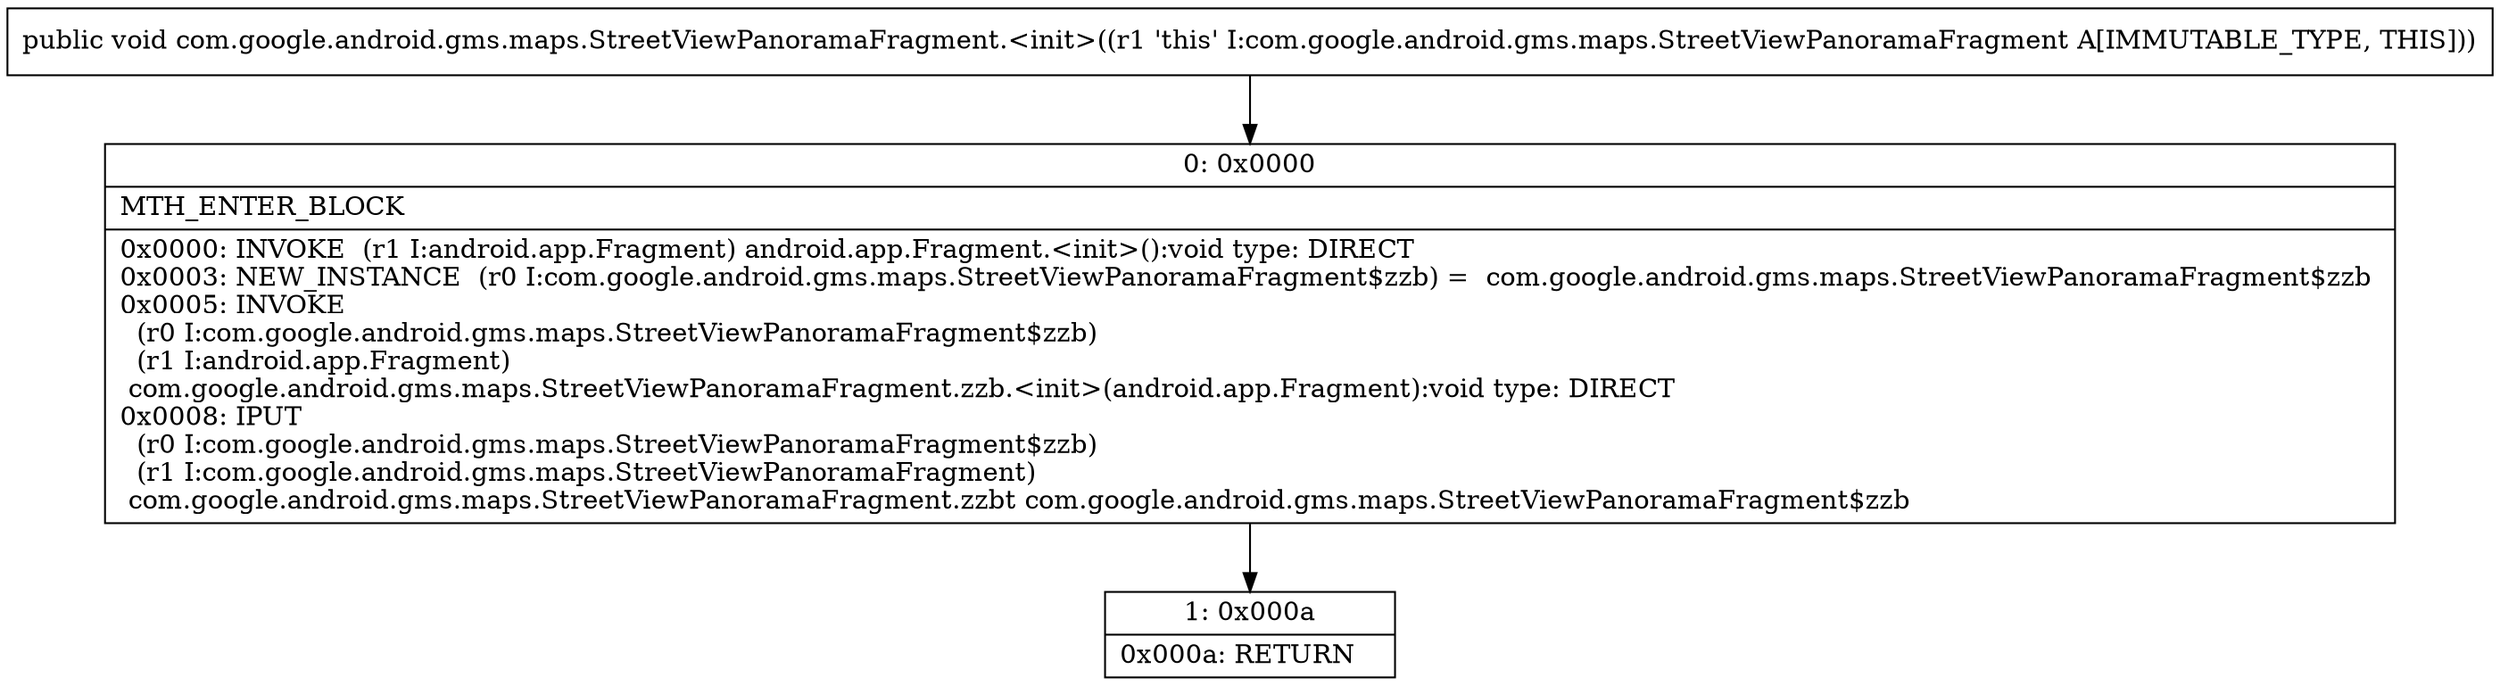digraph "CFG forcom.google.android.gms.maps.StreetViewPanoramaFragment.\<init\>()V" {
Node_0 [shape=record,label="{0\:\ 0x0000|MTH_ENTER_BLOCK\l|0x0000: INVOKE  (r1 I:android.app.Fragment) android.app.Fragment.\<init\>():void type: DIRECT \l0x0003: NEW_INSTANCE  (r0 I:com.google.android.gms.maps.StreetViewPanoramaFragment$zzb) =  com.google.android.gms.maps.StreetViewPanoramaFragment$zzb \l0x0005: INVOKE  \l  (r0 I:com.google.android.gms.maps.StreetViewPanoramaFragment$zzb)\l  (r1 I:android.app.Fragment)\l com.google.android.gms.maps.StreetViewPanoramaFragment.zzb.\<init\>(android.app.Fragment):void type: DIRECT \l0x0008: IPUT  \l  (r0 I:com.google.android.gms.maps.StreetViewPanoramaFragment$zzb)\l  (r1 I:com.google.android.gms.maps.StreetViewPanoramaFragment)\l com.google.android.gms.maps.StreetViewPanoramaFragment.zzbt com.google.android.gms.maps.StreetViewPanoramaFragment$zzb \l}"];
Node_1 [shape=record,label="{1\:\ 0x000a|0x000a: RETURN   \l}"];
MethodNode[shape=record,label="{public void com.google.android.gms.maps.StreetViewPanoramaFragment.\<init\>((r1 'this' I:com.google.android.gms.maps.StreetViewPanoramaFragment A[IMMUTABLE_TYPE, THIS])) }"];
MethodNode -> Node_0;
Node_0 -> Node_1;
}

